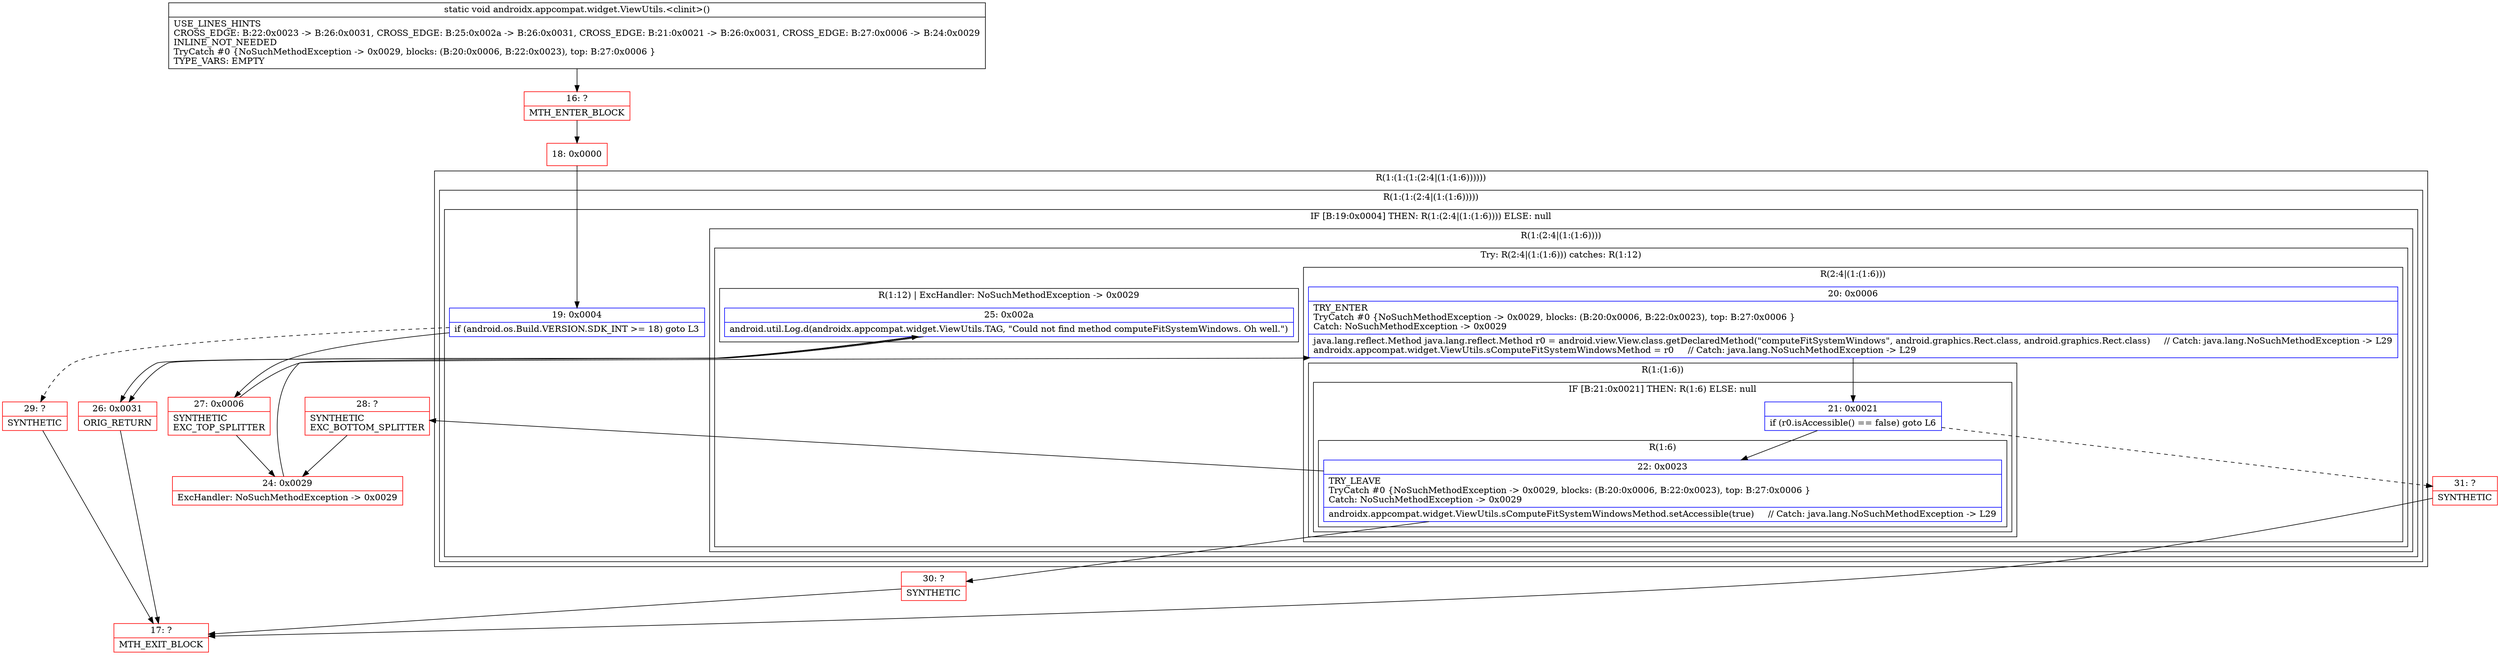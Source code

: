 digraph "CFG forandroidx.appcompat.widget.ViewUtils.\<clinit\>()V" {
subgraph cluster_Region_216992675 {
label = "R(1:(1:(1:(2:4|(1:(1:6))))))";
node [shape=record,color=blue];
subgraph cluster_Region_469541084 {
label = "R(1:(1:(2:4|(1:(1:6)))))";
node [shape=record,color=blue];
subgraph cluster_IfRegion_405511073 {
label = "IF [B:19:0x0004] THEN: R(1:(2:4|(1:(1:6)))) ELSE: null";
node [shape=record,color=blue];
Node_19 [shape=record,label="{19\:\ 0x0004|if (android.os.Build.VERSION.SDK_INT \>= 18) goto L3\l}"];
subgraph cluster_Region_1701136339 {
label = "R(1:(2:4|(1:(1:6))))";
node [shape=record,color=blue];
subgraph cluster_TryCatchRegion_287566543 {
label = "Try: R(2:4|(1:(1:6))) catches: R(1:12)";
node [shape=record,color=blue];
subgraph cluster_Region_1278182288 {
label = "R(2:4|(1:(1:6)))";
node [shape=record,color=blue];
Node_20 [shape=record,label="{20\:\ 0x0006|TRY_ENTER\lTryCatch #0 \{NoSuchMethodException \-\> 0x0029, blocks: (B:20:0x0006, B:22:0x0023), top: B:27:0x0006 \}\lCatch: NoSuchMethodException \-\> 0x0029\l|java.lang.reflect.Method java.lang.reflect.Method r0 = android.view.View.class.getDeclaredMethod(\"computeFitSystemWindows\", android.graphics.Rect.class, android.graphics.Rect.class)     \/\/ Catch: java.lang.NoSuchMethodException \-\> L29\landroidx.appcompat.widget.ViewUtils.sComputeFitSystemWindowsMethod = r0     \/\/ Catch: java.lang.NoSuchMethodException \-\> L29\l}"];
subgraph cluster_Region_1873232503 {
label = "R(1:(1:6))";
node [shape=record,color=blue];
subgraph cluster_IfRegion_169002757 {
label = "IF [B:21:0x0021] THEN: R(1:6) ELSE: null";
node [shape=record,color=blue];
Node_21 [shape=record,label="{21\:\ 0x0021|if (r0.isAccessible() == false) goto L6\l}"];
subgraph cluster_Region_722811569 {
label = "R(1:6)";
node [shape=record,color=blue];
Node_22 [shape=record,label="{22\:\ 0x0023|TRY_LEAVE\lTryCatch #0 \{NoSuchMethodException \-\> 0x0029, blocks: (B:20:0x0006, B:22:0x0023), top: B:27:0x0006 \}\lCatch: NoSuchMethodException \-\> 0x0029\l|androidx.appcompat.widget.ViewUtils.sComputeFitSystemWindowsMethod.setAccessible(true)     \/\/ Catch: java.lang.NoSuchMethodException \-\> L29\l}"];
}
}
}
}
subgraph cluster_Region_1677831135 {
label = "R(1:12) | ExcHandler: NoSuchMethodException \-\> 0x0029\l";
node [shape=record,color=blue];
Node_25 [shape=record,label="{25\:\ 0x002a|android.util.Log.d(androidx.appcompat.widget.ViewUtils.TAG, \"Could not find method computeFitSystemWindows. Oh well.\")\l}"];
}
}
}
}
}
}
subgraph cluster_Region_1677831135 {
label = "R(1:12) | ExcHandler: NoSuchMethodException \-\> 0x0029\l";
node [shape=record,color=blue];
Node_25 [shape=record,label="{25\:\ 0x002a|android.util.Log.d(androidx.appcompat.widget.ViewUtils.TAG, \"Could not find method computeFitSystemWindows. Oh well.\")\l}"];
}
Node_16 [shape=record,color=red,label="{16\:\ ?|MTH_ENTER_BLOCK\l}"];
Node_18 [shape=record,color=red,label="{18\:\ 0x0000}"];
Node_27 [shape=record,color=red,label="{27\:\ 0x0006|SYNTHETIC\lEXC_TOP_SPLITTER\l}"];
Node_28 [shape=record,color=red,label="{28\:\ ?|SYNTHETIC\lEXC_BOTTOM_SPLITTER\l}"];
Node_30 [shape=record,color=red,label="{30\:\ ?|SYNTHETIC\l}"];
Node_17 [shape=record,color=red,label="{17\:\ ?|MTH_EXIT_BLOCK\l}"];
Node_31 [shape=record,color=red,label="{31\:\ ?|SYNTHETIC\l}"];
Node_24 [shape=record,color=red,label="{24\:\ 0x0029|ExcHandler: NoSuchMethodException \-\> 0x0029\l}"];
Node_26 [shape=record,color=red,label="{26\:\ 0x0031|ORIG_RETURN\l}"];
Node_29 [shape=record,color=red,label="{29\:\ ?|SYNTHETIC\l}"];
MethodNode[shape=record,label="{static void androidx.appcompat.widget.ViewUtils.\<clinit\>()  | USE_LINES_HINTS\lCROSS_EDGE: B:22:0x0023 \-\> B:26:0x0031, CROSS_EDGE: B:25:0x002a \-\> B:26:0x0031, CROSS_EDGE: B:21:0x0021 \-\> B:26:0x0031, CROSS_EDGE: B:27:0x0006 \-\> B:24:0x0029\lINLINE_NOT_NEEDED\lTryCatch #0 \{NoSuchMethodException \-\> 0x0029, blocks: (B:20:0x0006, B:22:0x0023), top: B:27:0x0006 \}\lTYPE_VARS: EMPTY\l}"];
MethodNode -> Node_16;Node_19 -> Node_27;
Node_19 -> Node_29[style=dashed];
Node_20 -> Node_21;
Node_21 -> Node_22;
Node_21 -> Node_31[style=dashed];
Node_22 -> Node_28;
Node_22 -> Node_30;
Node_25 -> Node_26;
Node_25 -> Node_26;
Node_16 -> Node_18;
Node_18 -> Node_19;
Node_27 -> Node_20;
Node_27 -> Node_24;
Node_28 -> Node_24;
Node_30 -> Node_17;
Node_31 -> Node_17;
Node_24 -> Node_25;
Node_26 -> Node_17;
Node_29 -> Node_17;
}

